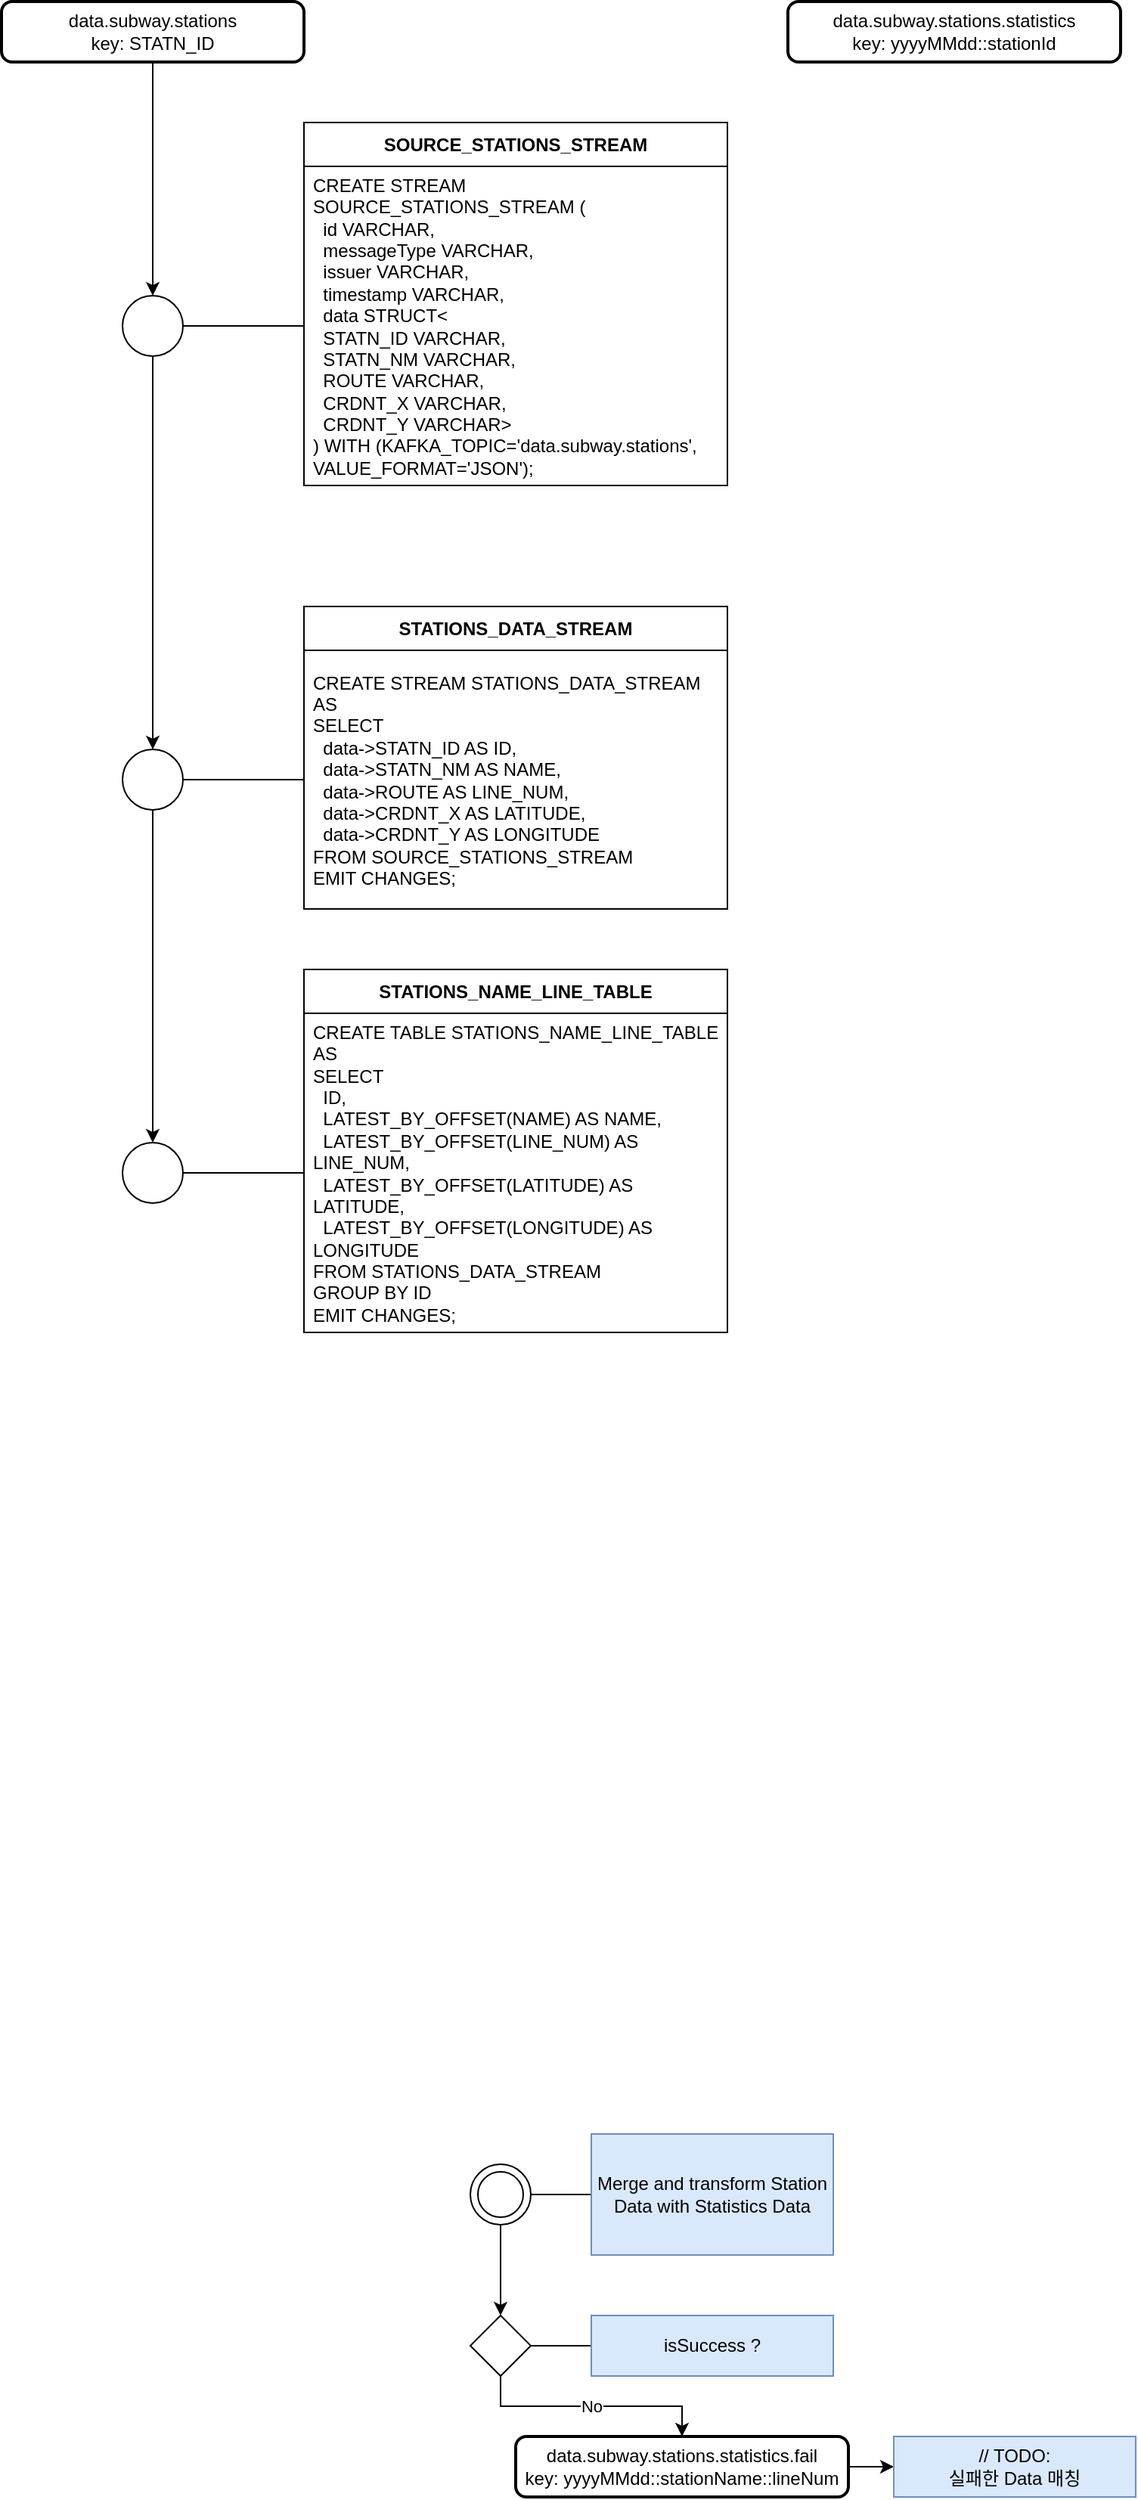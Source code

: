 <mxfile version="24.4.4" type="github">
  <diagram name="페이지-1" id="JWyKKp6nfTICBsnojCP5">
    <mxGraphModel dx="1434" dy="756" grid="1" gridSize="10" guides="1" tooltips="1" connect="1" arrows="1" fold="1" page="1" pageScale="1" pageWidth="827" pageHeight="1169" math="0" shadow="0">
      <root>
        <mxCell id="0" />
        <mxCell id="1" parent="0" />
        <mxCell id="jmPw7cZxUE827dNbfJnY-14" style="edgeStyle=orthogonalEdgeStyle;rounded=0;orthogonalLoop=1;jettySize=auto;html=1;entryX=0.5;entryY=0;entryDx=0;entryDy=0;" parent="1" source="SGr65tSHeNTUfyerGdpC-16" target="SGr65tSHeNTUfyerGdpC-39" edge="1">
          <mxGeometry relative="1" as="geometry" />
        </mxCell>
        <mxCell id="SGr65tSHeNTUfyerGdpC-16" value="&lt;div&gt;&lt;span style=&quot;background-color: initial;&quot;&gt;data.subway.stations&lt;/span&gt;&lt;br&gt;&lt;/div&gt;&lt;div&gt;&lt;span style=&quot;background-color: initial;&quot;&gt;key: STATN_ID&lt;/span&gt;&lt;/div&gt;" style="rounded=1;whiteSpace=wrap;html=1;absoluteArcSize=1;arcSize=14;strokeWidth=2;" parent="1" vertex="1">
          <mxGeometry x="40" y="40" width="200" height="40" as="geometry" />
        </mxCell>
        <mxCell id="SGr65tSHeNTUfyerGdpC-49" value="&lt;div&gt;&lt;span style=&quot;background-color: initial;&quot;&gt;data.subway.stations.statistics&lt;/span&gt;&lt;br&gt;&lt;/div&gt;&lt;div&gt;&lt;span style=&quot;background-color: initial;&quot;&gt;key: yyyyMMdd::stationId&lt;/span&gt;&lt;/div&gt;" style="rounded=1;whiteSpace=wrap;html=1;absoluteArcSize=1;arcSize=14;strokeWidth=2;" parent="1" vertex="1">
          <mxGeometry x="560" y="40" width="220" height="40" as="geometry" />
        </mxCell>
        <mxCell id="SGr65tSHeNTUfyerGdpC-55" value="" style="group" parent="1" vertex="1" connectable="0">
          <mxGeometry x="350" y="1570" width="240" height="40" as="geometry" />
        </mxCell>
        <mxCell id="SGr65tSHeNTUfyerGdpC-50" value="" style="shape=rhombus;html=1;dashed=0;whiteSpace=wrap;perimeter=rhombusPerimeter;" parent="SGr65tSHeNTUfyerGdpC-55" vertex="1">
          <mxGeometry width="40" height="40" as="geometry" />
        </mxCell>
        <mxCell id="SGr65tSHeNTUfyerGdpC-53" style="edgeStyle=orthogonalEdgeStyle;rounded=0;orthogonalLoop=1;jettySize=auto;html=1;exitX=0;exitY=0.5;exitDx=0;exitDy=0;entryX=1;entryY=0.5;entryDx=0;entryDy=0;endArrow=none;endFill=0;" parent="SGr65tSHeNTUfyerGdpC-55" source="SGr65tSHeNTUfyerGdpC-54" edge="1">
          <mxGeometry relative="1" as="geometry">
            <mxPoint x="40" y="20" as="targetPoint" />
          </mxGeometry>
        </mxCell>
        <mxCell id="SGr65tSHeNTUfyerGdpC-54" value="isSuccess ?" style="text;html=1;align=center;verticalAlign=middle;whiteSpace=wrap;rounded=0;fillColor=#dae8fc;strokeColor=#6c8ebf;" parent="SGr65tSHeNTUfyerGdpC-55" vertex="1">
          <mxGeometry x="80" width="160" height="40" as="geometry" />
        </mxCell>
        <mxCell id="SGr65tSHeNTUfyerGdpC-64" style="edgeStyle=orthogonalEdgeStyle;rounded=0;orthogonalLoop=1;jettySize=auto;html=1;entryX=0;entryY=0.5;entryDx=0;entryDy=0;" parent="1" source="SGr65tSHeNTUfyerGdpC-57" target="SGr65tSHeNTUfyerGdpC-63" edge="1">
          <mxGeometry relative="1" as="geometry" />
        </mxCell>
        <mxCell id="SGr65tSHeNTUfyerGdpC-57" value="&lt;div&gt;&lt;span style=&quot;background-color: initial;&quot;&gt;data.subway.stations.statistics.fail&lt;/span&gt;&lt;br&gt;&lt;/div&gt;&lt;div&gt;key: yyyyMMdd::stationName::lineNum&lt;span style=&quot;background-color: initial;&quot;&gt;&lt;br&gt;&lt;/span&gt;&lt;/div&gt;" style="rounded=1;whiteSpace=wrap;html=1;absoluteArcSize=1;arcSize=14;strokeWidth=2;" parent="1" vertex="1">
          <mxGeometry x="380" y="1650" width="220" height="40" as="geometry" />
        </mxCell>
        <mxCell id="SGr65tSHeNTUfyerGdpC-59" value="No" style="edgeStyle=orthogonalEdgeStyle;rounded=0;orthogonalLoop=1;jettySize=auto;html=1;entryX=0.5;entryY=0;entryDx=0;entryDy=0;" parent="1" source="SGr65tSHeNTUfyerGdpC-50" target="SGr65tSHeNTUfyerGdpC-57" edge="1">
          <mxGeometry relative="1" as="geometry">
            <mxPoint as="offset" />
          </mxGeometry>
        </mxCell>
        <mxCell id="SGr65tSHeNTUfyerGdpC-63" value="// TODO:&lt;div&gt;실패한 Data 매칭&lt;/div&gt;" style="text;html=1;align=center;verticalAlign=middle;whiteSpace=wrap;rounded=0;fillColor=#dae8fc;strokeColor=#6c8ebf;" parent="1" vertex="1">
          <mxGeometry x="630" y="1650" width="160" height="40" as="geometry" />
        </mxCell>
        <mxCell id="SGr65tSHeNTUfyerGdpC-75" style="edgeStyle=orthogonalEdgeStyle;rounded=0;orthogonalLoop=1;jettySize=auto;html=1;entryX=0.5;entryY=0;entryDx=0;entryDy=0;" parent="1" source="SGr65tSHeNTUfyerGdpC-44" target="SGr65tSHeNTUfyerGdpC-50" edge="1">
          <mxGeometry relative="1" as="geometry" />
        </mxCell>
        <mxCell id="SGr65tSHeNTUfyerGdpC-91" value="" style="group" parent="1" vertex="1" connectable="0">
          <mxGeometry x="350" y="1450" width="240" height="80" as="geometry" />
        </mxCell>
        <mxCell id="SGr65tSHeNTUfyerGdpC-45" style="edgeStyle=orthogonalEdgeStyle;rounded=0;orthogonalLoop=1;jettySize=auto;html=1;exitX=0;exitY=0.5;exitDx=0;exitDy=0;entryX=1;entryY=0.5;entryDx=0;entryDy=0;endArrow=none;endFill=0;" parent="SGr65tSHeNTUfyerGdpC-91" source="SGr65tSHeNTUfyerGdpC-46" target="SGr65tSHeNTUfyerGdpC-44" edge="1">
          <mxGeometry relative="1" as="geometry" />
        </mxCell>
        <mxCell id="SGr65tSHeNTUfyerGdpC-46" value="Merge and transform Station Data with Statistics Data" style="text;html=1;align=center;verticalAlign=middle;whiteSpace=wrap;rounded=0;fillColor=#dae8fc;strokeColor=#6c8ebf;" parent="SGr65tSHeNTUfyerGdpC-91" vertex="1">
          <mxGeometry x="80" width="160" height="80" as="geometry" />
        </mxCell>
        <mxCell id="SGr65tSHeNTUfyerGdpC-90" value="" style="group" parent="SGr65tSHeNTUfyerGdpC-91" vertex="1" connectable="0">
          <mxGeometry y="20" width="40" height="40" as="geometry" />
        </mxCell>
        <mxCell id="SGr65tSHeNTUfyerGdpC-44" value="" style="shape=ellipse;html=1;dashed=0;whiteSpace=wrap;perimeter=ellipsePerimeter;" parent="SGr65tSHeNTUfyerGdpC-90" vertex="1">
          <mxGeometry width="40" height="40" as="geometry" />
        </mxCell>
        <mxCell id="SGr65tSHeNTUfyerGdpC-89" value="" style="ellipse;whiteSpace=wrap;html=1;aspect=fixed;" parent="SGr65tSHeNTUfyerGdpC-90" vertex="1">
          <mxGeometry x="5" y="5" width="30" height="30" as="geometry" />
        </mxCell>
        <mxCell id="jmPw7cZxUE827dNbfJnY-25" style="edgeStyle=orthogonalEdgeStyle;rounded=0;orthogonalLoop=1;jettySize=auto;html=1;entryX=0.5;entryY=0;entryDx=0;entryDy=0;" parent="1" source="SGr65tSHeNTUfyerGdpC-39" target="jmPw7cZxUE827dNbfJnY-21" edge="1">
          <mxGeometry relative="1" as="geometry" />
        </mxCell>
        <mxCell id="jmPw7cZxUE827dNbfJnY-31" value="" style="group" parent="1" vertex="1" connectable="0">
          <mxGeometry x="120" y="440" width="400" height="200" as="geometry" />
        </mxCell>
        <mxCell id="jmPw7cZxUE827dNbfJnY-21" value="" style="shape=ellipse;html=1;dashed=0;whiteSpace=wrap;perimeter=ellipsePerimeter;" parent="jmPw7cZxUE827dNbfJnY-31" vertex="1">
          <mxGeometry y="94.5" width="40" height="40" as="geometry" />
        </mxCell>
        <mxCell id="jmPw7cZxUE827dNbfJnY-22" style="edgeStyle=orthogonalEdgeStyle;rounded=0;orthogonalLoop=1;jettySize=auto;html=1;entryX=1;entryY=0.5;entryDx=0;entryDy=0;endArrow=none;endFill=0;exitX=0;exitY=0.5;exitDx=0;exitDy=0;" parent="jmPw7cZxUE827dNbfJnY-31" source="jmPw7cZxUE827dNbfJnY-24" target="jmPw7cZxUE827dNbfJnY-21" edge="1">
          <mxGeometry relative="1" as="geometry">
            <mxPoint x="80" y="110" as="sourcePoint" />
          </mxGeometry>
        </mxCell>
        <mxCell id="jmPw7cZxUE827dNbfJnY-23" value="STATIONS_DATA_STREAM" style="swimlane;fontStyle=1;align=center;verticalAlign=middle;childLayout=stackLayout;horizontal=1;startSize=29;horizontalStack=0;resizeParent=1;resizeParentMax=0;resizeLast=0;collapsible=0;marginBottom=0;html=1;whiteSpace=wrap;" parent="jmPw7cZxUE827dNbfJnY-31" vertex="1">
          <mxGeometry x="120" width="280" height="200" as="geometry" />
        </mxCell>
        <mxCell id="jmPw7cZxUE827dNbfJnY-24" value="&lt;div&gt;CREATE STREAM STATIONS_DATA_STREAM AS&lt;/div&gt;&lt;div&gt;SELECT&lt;/div&gt;&lt;div&gt;&amp;nbsp; data-&amp;gt;STATN_ID AS ID,&lt;/div&gt;&lt;div&gt;&amp;nbsp; data-&amp;gt;STATN_NM AS NAME,&lt;/div&gt;&lt;div&gt;&amp;nbsp; data-&amp;gt;ROUTE AS LINE_NUM,&lt;/div&gt;&lt;div&gt;&amp;nbsp; data-&amp;gt;CRDNT_X AS LATITUDE,&lt;/div&gt;&lt;div&gt;&amp;nbsp; data-&amp;gt;CRDNT_Y AS LONGITUDE&lt;/div&gt;&lt;div&gt;FROM SOURCE_STATIONS_STREAM&lt;/div&gt;&lt;div&gt;EMIT CHANGES;&lt;/div&gt;" style="text;html=1;strokeColor=none;fillColor=none;align=left;verticalAlign=middle;spacingLeft=4;spacingRight=4;overflow=hidden;rotatable=0;points=[[0,0.5],[1,0.5]];portConstraint=eastwest;whiteSpace=wrap;" parent="jmPw7cZxUE827dNbfJnY-23" vertex="1">
          <mxGeometry y="29" width="280" height="171" as="geometry" />
        </mxCell>
        <mxCell id="jmPw7cZxUE827dNbfJnY-37" style="edgeStyle=orthogonalEdgeStyle;rounded=0;orthogonalLoop=1;jettySize=auto;html=1;entryX=0.5;entryY=0;entryDx=0;entryDy=0;" parent="1" source="jmPw7cZxUE827dNbfJnY-21" target="jmPw7cZxUE827dNbfJnY-33" edge="1">
          <mxGeometry relative="1" as="geometry" />
        </mxCell>
        <mxCell id="RbUUMxCJgV2qU2qVmSNO-1" value="" style="group" vertex="1" connectable="0" parent="1">
          <mxGeometry x="120" y="680" width="400" height="240" as="geometry" />
        </mxCell>
        <mxCell id="jmPw7cZxUE827dNbfJnY-33" value="" style="shape=ellipse;html=1;dashed=0;whiteSpace=wrap;perimeter=ellipsePerimeter;" parent="RbUUMxCJgV2qU2qVmSNO-1" vertex="1">
          <mxGeometry y="114.5" width="40" height="40" as="geometry" />
        </mxCell>
        <mxCell id="jmPw7cZxUE827dNbfJnY-34" style="edgeStyle=orthogonalEdgeStyle;rounded=0;orthogonalLoop=1;jettySize=auto;html=1;entryX=1;entryY=0.5;entryDx=0;entryDy=0;endArrow=none;endFill=0;exitX=0;exitY=0.5;exitDx=0;exitDy=0;" parent="RbUUMxCJgV2qU2qVmSNO-1" source="jmPw7cZxUE827dNbfJnY-36" target="jmPw7cZxUE827dNbfJnY-33" edge="1">
          <mxGeometry relative="1" as="geometry">
            <mxPoint x="80" y="110" as="sourcePoint" />
          </mxGeometry>
        </mxCell>
        <mxCell id="jmPw7cZxUE827dNbfJnY-35" value="STATIONS_NAME_LINE_TABLE" style="swimlane;fontStyle=1;align=center;verticalAlign=middle;childLayout=stackLayout;horizontal=1;startSize=29;horizontalStack=0;resizeParent=1;resizeParentMax=0;resizeLast=0;collapsible=0;marginBottom=0;html=1;whiteSpace=wrap;" parent="RbUUMxCJgV2qU2qVmSNO-1" vertex="1">
          <mxGeometry x="120" width="280" height="240" as="geometry" />
        </mxCell>
        <mxCell id="jmPw7cZxUE827dNbfJnY-36" value="&lt;div&gt;CREATE TABLE STATIONS_NAME_LINE_TABLE AS&lt;/div&gt;&lt;div&gt;SELECT&lt;/div&gt;&lt;div&gt;&amp;nbsp; ID,&lt;/div&gt;&lt;div&gt;&amp;nbsp; LATEST_BY_OFFSET(NAME) AS NAME,&lt;/div&gt;&lt;div&gt;&amp;nbsp; LATEST_BY_OFFSET(LINE_NUM) AS LINE_NUM,&lt;/div&gt;&lt;div&gt;&amp;nbsp; LATEST_BY_OFFSET(LATITUDE) AS LATITUDE,&lt;/div&gt;&lt;div&gt;&amp;nbsp; LATEST_BY_OFFSET(LONGITUDE) AS LONGITUDE&lt;/div&gt;&lt;div&gt;FROM STATIONS_DATA_STREAM&lt;/div&gt;&lt;div&gt;GROUP BY ID&lt;/div&gt;&lt;div&gt;EMIT CHANGES;&lt;/div&gt;" style="text;html=1;strokeColor=none;fillColor=none;align=left;verticalAlign=middle;spacingLeft=4;spacingRight=4;overflow=hidden;rotatable=0;points=[[0,0.5],[1,0.5]];portConstraint=eastwest;whiteSpace=wrap;" parent="jmPw7cZxUE827dNbfJnY-35" vertex="1">
          <mxGeometry y="29" width="280" height="211" as="geometry" />
        </mxCell>
        <mxCell id="RbUUMxCJgV2qU2qVmSNO-2" value="" style="group" vertex="1" connectable="0" parent="1">
          <mxGeometry x="120" y="120" width="400" height="240" as="geometry" />
        </mxCell>
        <mxCell id="SGr65tSHeNTUfyerGdpC-39" value="" style="shape=ellipse;html=1;dashed=0;whiteSpace=wrap;perimeter=ellipsePerimeter;" parent="RbUUMxCJgV2qU2qVmSNO-2" vertex="1">
          <mxGeometry y="114.5" width="40" height="40" as="geometry" />
        </mxCell>
        <mxCell id="SGr65tSHeNTUfyerGdpC-40" style="edgeStyle=orthogonalEdgeStyle;rounded=0;orthogonalLoop=1;jettySize=auto;html=1;entryX=1;entryY=0.5;entryDx=0;entryDy=0;endArrow=none;endFill=0;exitX=0;exitY=0.5;exitDx=0;exitDy=0;" parent="RbUUMxCJgV2qU2qVmSNO-2" source="jmPw7cZxUE827dNbfJnY-11" target="SGr65tSHeNTUfyerGdpC-39" edge="1">
          <mxGeometry relative="1" as="geometry">
            <mxPoint x="80" y="110" as="sourcePoint" />
          </mxGeometry>
        </mxCell>
        <mxCell id="jmPw7cZxUE827dNbfJnY-10" value="SOURCE_STATIONS_STREAM" style="swimlane;fontStyle=1;align=center;verticalAlign=middle;childLayout=stackLayout;horizontal=1;startSize=29;horizontalStack=0;resizeParent=1;resizeParentMax=0;resizeLast=0;collapsible=0;marginBottom=0;html=1;whiteSpace=wrap;" parent="RbUUMxCJgV2qU2qVmSNO-2" vertex="1">
          <mxGeometry x="120" width="280" height="240" as="geometry" />
        </mxCell>
        <mxCell id="jmPw7cZxUE827dNbfJnY-11" value="&lt;div&gt;CREATE STREAM SOURCE_STATIONS_STREAM (&lt;/div&gt;&lt;div&gt;&amp;nbsp; id VARCHAR,&lt;/div&gt;&lt;div&gt;&amp;nbsp; messageType VARCHAR,&lt;/div&gt;&lt;div&gt;&amp;nbsp; issuer VARCHAR,&lt;/div&gt;&lt;div&gt;&amp;nbsp; timestamp VARCHAR,&lt;/div&gt;&lt;div&gt;&amp;nbsp; data STRUCT&amp;lt;&lt;/div&gt;&lt;div&gt;&amp;nbsp; STATN_ID VARCHAR,&lt;/div&gt;&lt;div&gt;&amp;nbsp; STATN_NM VARCHAR,&lt;/div&gt;&lt;div&gt;&amp;nbsp; ROUTE VARCHAR,&lt;/div&gt;&lt;div&gt;&amp;nbsp; CRDNT_X VARCHAR,&lt;/div&gt;&lt;div&gt;&amp;nbsp; CRDNT_Y VARCHAR&amp;gt;&lt;/div&gt;&lt;div&gt;) WITH (KAFKA_TOPIC=&#39;data.subway.stations&#39;, VALUE_FORMAT=&#39;JSON&#39;);&lt;/div&gt;" style="text;html=1;strokeColor=none;fillColor=none;align=left;verticalAlign=middle;spacingLeft=4;spacingRight=4;overflow=hidden;rotatable=0;points=[[0,0.5],[1,0.5]];portConstraint=eastwest;whiteSpace=wrap;" parent="jmPw7cZxUE827dNbfJnY-10" vertex="1">
          <mxGeometry y="29" width="280" height="211" as="geometry" />
        </mxCell>
      </root>
    </mxGraphModel>
  </diagram>
</mxfile>
